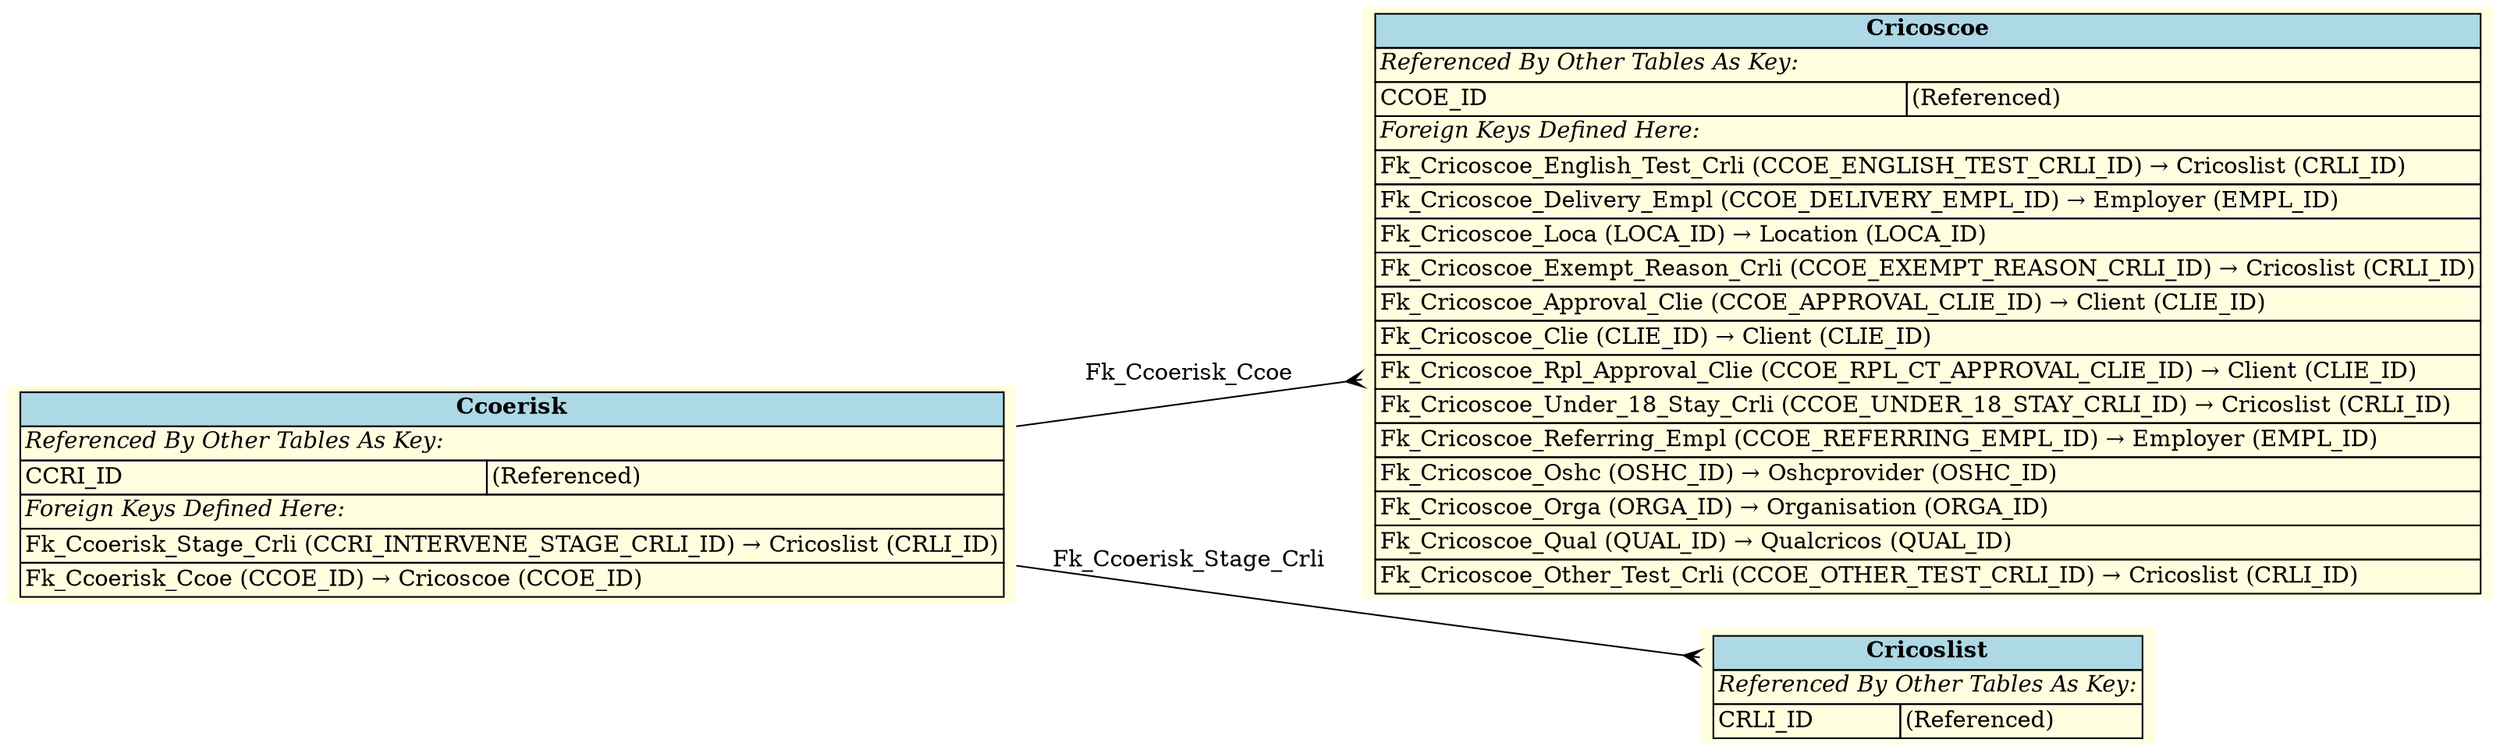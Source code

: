 digraph ERD {
  rankdir=LR;
  node [shape=plaintext, style=filled, fillcolor=lightyellow];
  edge [arrowhead=crow, arrowtail=none, dir=both, labelfontsize=10];

  "Ccoerisk" [
    label=<
    <TABLE BORDER="0" CELLBORDER="1" CELLSPACING="0" BGCOLOR="lightyellow">
      <TR><TD COLSPAN="2" BGCOLOR="lightblue"><B>Ccoerisk</B></TD></TR>
      <TR><TD COLSPAN="2" ALIGN="LEFT"><I>Referenced By Other Tables As Key:</I></TD></TR>
      <TR><TD ALIGN="LEFT">CCRI_ID</TD><TD ALIGN="LEFT">(Referenced)</TD></TR>
      <TR><TD COLSPAN="2" ALIGN="LEFT"><I>Foreign Keys Defined Here:</I></TD></TR>
      <TR><TD ALIGN="LEFT" COLSPAN="2">Fk_Ccoerisk_Stage_Crli (CCRI_INTERVENE_STAGE_CRLI_ID) &rarr; Cricoslist (CRLI_ID)</TD></TR>
      <TR><TD ALIGN="LEFT" COLSPAN="2">Fk_Ccoerisk_Ccoe (CCOE_ID) &rarr; Cricoscoe (CCOE_ID)</TD></TR>
    </TABLE>
    >
  ];

  "Cricoscoe" [
    label=<
    <TABLE BORDER="0" CELLBORDER="1" CELLSPACING="0" BGCOLOR="lightyellow">
      <TR><TD COLSPAN="2" BGCOLOR="lightblue"><B>Cricoscoe</B></TD></TR>
      <TR><TD COLSPAN="2" ALIGN="LEFT"><I>Referenced By Other Tables As Key:</I></TD></TR>
      <TR><TD ALIGN="LEFT">CCOE_ID</TD><TD ALIGN="LEFT">(Referenced)</TD></TR>
      <TR><TD COLSPAN="2" ALIGN="LEFT"><I>Foreign Keys Defined Here:</I></TD></TR>
      <TR><TD ALIGN="LEFT" COLSPAN="2">Fk_Cricoscoe_English_Test_Crli (CCOE_ENGLISH_TEST_CRLI_ID) &rarr; Cricoslist (CRLI_ID)</TD></TR>
      <TR><TD ALIGN="LEFT" COLSPAN="2">Fk_Cricoscoe_Delivery_Empl (CCOE_DELIVERY_EMPL_ID) &rarr; Employer (EMPL_ID)</TD></TR>
      <TR><TD ALIGN="LEFT" COLSPAN="2">Fk_Cricoscoe_Loca (LOCA_ID) &rarr; Location (LOCA_ID)</TD></TR>
      <TR><TD ALIGN="LEFT" COLSPAN="2">Fk_Cricoscoe_Exempt_Reason_Crli (CCOE_EXEMPT_REASON_CRLI_ID) &rarr; Cricoslist (CRLI_ID)</TD></TR>
      <TR><TD ALIGN="LEFT" COLSPAN="2">Fk_Cricoscoe_Approval_Clie (CCOE_APPROVAL_CLIE_ID) &rarr; Client (CLIE_ID)</TD></TR>
      <TR><TD ALIGN="LEFT" COLSPAN="2">Fk_Cricoscoe_Clie (CLIE_ID) &rarr; Client (CLIE_ID)</TD></TR>
      <TR><TD ALIGN="LEFT" COLSPAN="2">Fk_Cricoscoe_Rpl_Approval_Clie (CCOE_RPL_CT_APPROVAL_CLIE_ID) &rarr; Client (CLIE_ID)</TD></TR>
      <TR><TD ALIGN="LEFT" COLSPAN="2">Fk_Cricoscoe_Under_18_Stay_Crli (CCOE_UNDER_18_STAY_CRLI_ID) &rarr; Cricoslist (CRLI_ID)</TD></TR>
      <TR><TD ALIGN="LEFT" COLSPAN="2">Fk_Cricoscoe_Referring_Empl (CCOE_REFERRING_EMPL_ID) &rarr; Employer (EMPL_ID)</TD></TR>
      <TR><TD ALIGN="LEFT" COLSPAN="2">Fk_Cricoscoe_Oshc (OSHC_ID) &rarr; Oshcprovider (OSHC_ID)</TD></TR>
      <TR><TD ALIGN="LEFT" COLSPAN="2">Fk_Cricoscoe_Orga (ORGA_ID) &rarr; Organisation (ORGA_ID)</TD></TR>
      <TR><TD ALIGN="LEFT" COLSPAN="2">Fk_Cricoscoe_Qual (QUAL_ID) &rarr; Qualcricos (QUAL_ID)</TD></TR>
      <TR><TD ALIGN="LEFT" COLSPAN="2">Fk_Cricoscoe_Other_Test_Crli (CCOE_OTHER_TEST_CRLI_ID) &rarr; Cricoslist (CRLI_ID)</TD></TR>
    </TABLE>
    >
  ];

  "Cricoslist" [
    label=<
    <TABLE BORDER="0" CELLBORDER="1" CELLSPACING="0" BGCOLOR="lightyellow">
      <TR><TD COLSPAN="2" BGCOLOR="lightblue"><B>Cricoslist</B></TD></TR>
      <TR><TD COLSPAN="2" ALIGN="LEFT"><I>Referenced By Other Tables As Key:</I></TD></TR>
      <TR><TD ALIGN="LEFT">CRLI_ID</TD><TD ALIGN="LEFT">(Referenced)</TD></TR>
    </TABLE>
    >
  ];

  "Ccoerisk" -> "Cricoscoe" [label=" Fk_Ccoerisk_Ccoe "];
  "Ccoerisk" -> "Cricoslist" [label=" Fk_Ccoerisk_Stage_Crli "];
}
